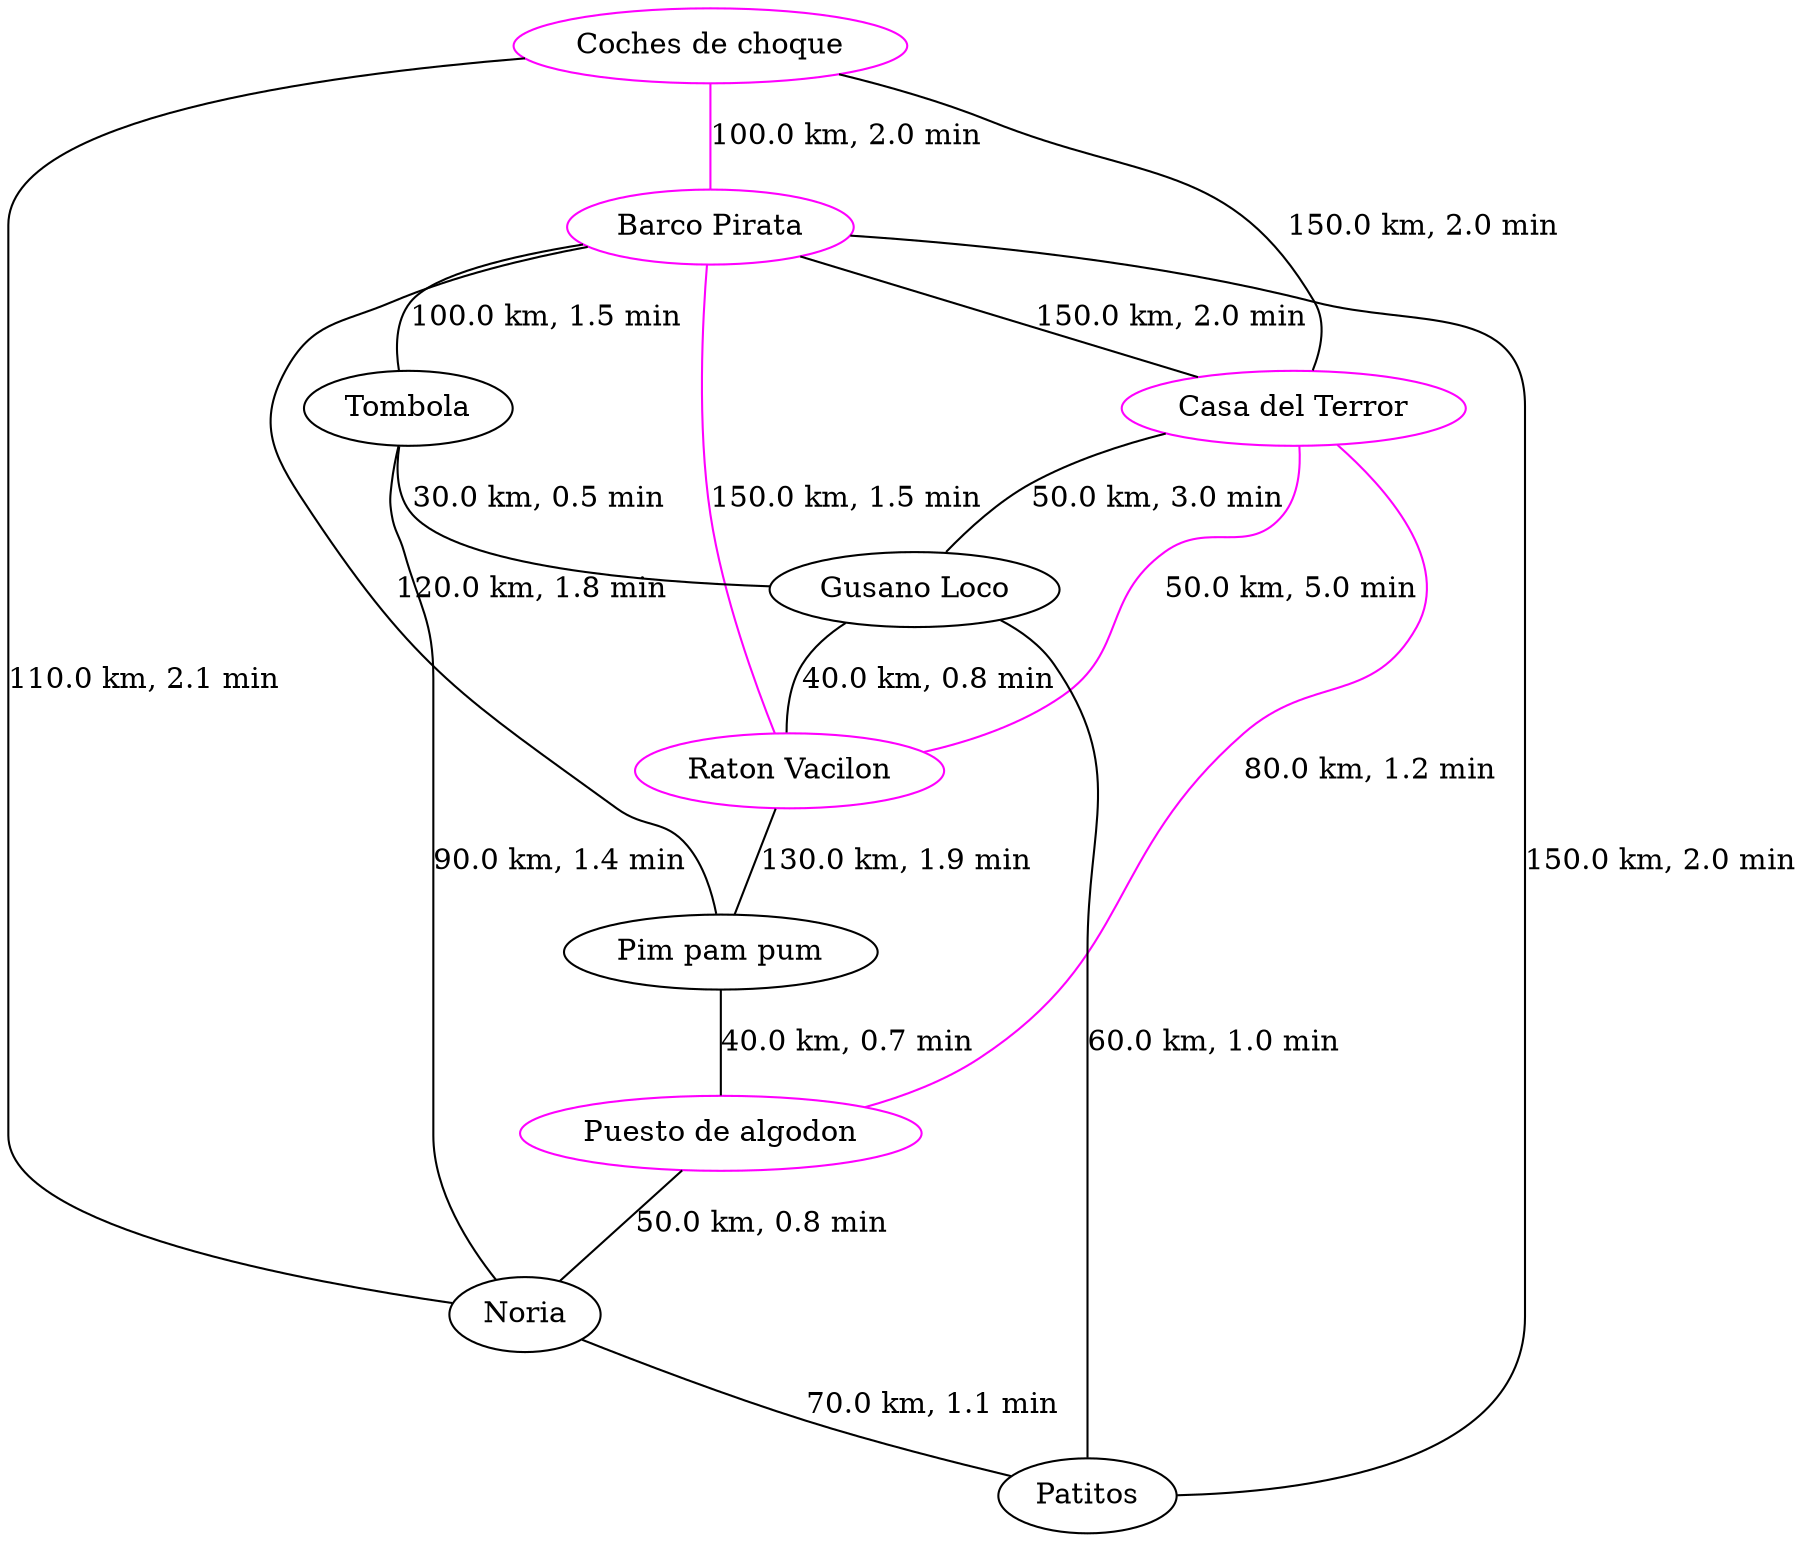 strict graph G {
  1 [ color="magenta" label="Barco Pirata" ];
  2 [ color="magenta" label="Casa del Terror" ];
  3 [ color="black" label="Tombola" ];
  4 [ color="black" label="Gusano Loco" ];
  5 [ color="magenta" label="Raton Vacilon" ];
  6 [ color="magenta" label="Coches de choque" ];
  7 [ color="black" label="Pim pam pum" ];
  8 [ color="magenta" label="Puesto de algodon" ];
  9 [ color="black" label="Noria" ];
  10 [ color="black" label="Patitos" ];
  1 -- 2 [ color="black" label="150.0 km, 2.0 min" ];
  1 -- 3 [ color="black" label="100.0 km, 1.5 min" ];
  1 -- 5 [ color="magenta" label="150.0 km, 1.5 min" ];
  2 -- 5 [ color="magenta" label="50.0 km, 5.0 min" ];
  3 -- 4 [ color="black" label="30.0 km, 0.5 min" ];
  4 -- 5 [ color="black" label="40.0 km, 0.8 min" ];
  6 -- 2 [ color="black" label="150.0 km, 2.0 min" ];
  6 -- 1 [ color="magenta" label="100.0 km, 2.0 min" ];
  2 -- 4 [ color="black" label="50.0 km, 3.0 min" ];
  1 -- 7 [ color="black" label="120.0 km, 1.8 min" ];
  2 -- 8 [ color="magenta" label="80.0 km, 1.2 min" ];
  3 -- 9 [ color="black" label="90.0 km, 1.4 min" ];
  4 -- 10 [ color="black" label="60.0 km, 1.0 min" ];
  5 -- 7 [ color="black" label="130.0 km, 1.9 min" ];
  6 -- 9 [ color="black" label="110.0 km, 2.1 min" ];
  7 -- 8 [ color="black" label="40.0 km, 0.7 min" ];
  8 -- 9 [ color="black" label="50.0 km, 0.8 min" ];
  9 -- 10 [ color="black" label="70.0 km, 1.1 min" ];
  10 -- 1 [ color="black" label="150.0 km, 2.0 min" ];
}
